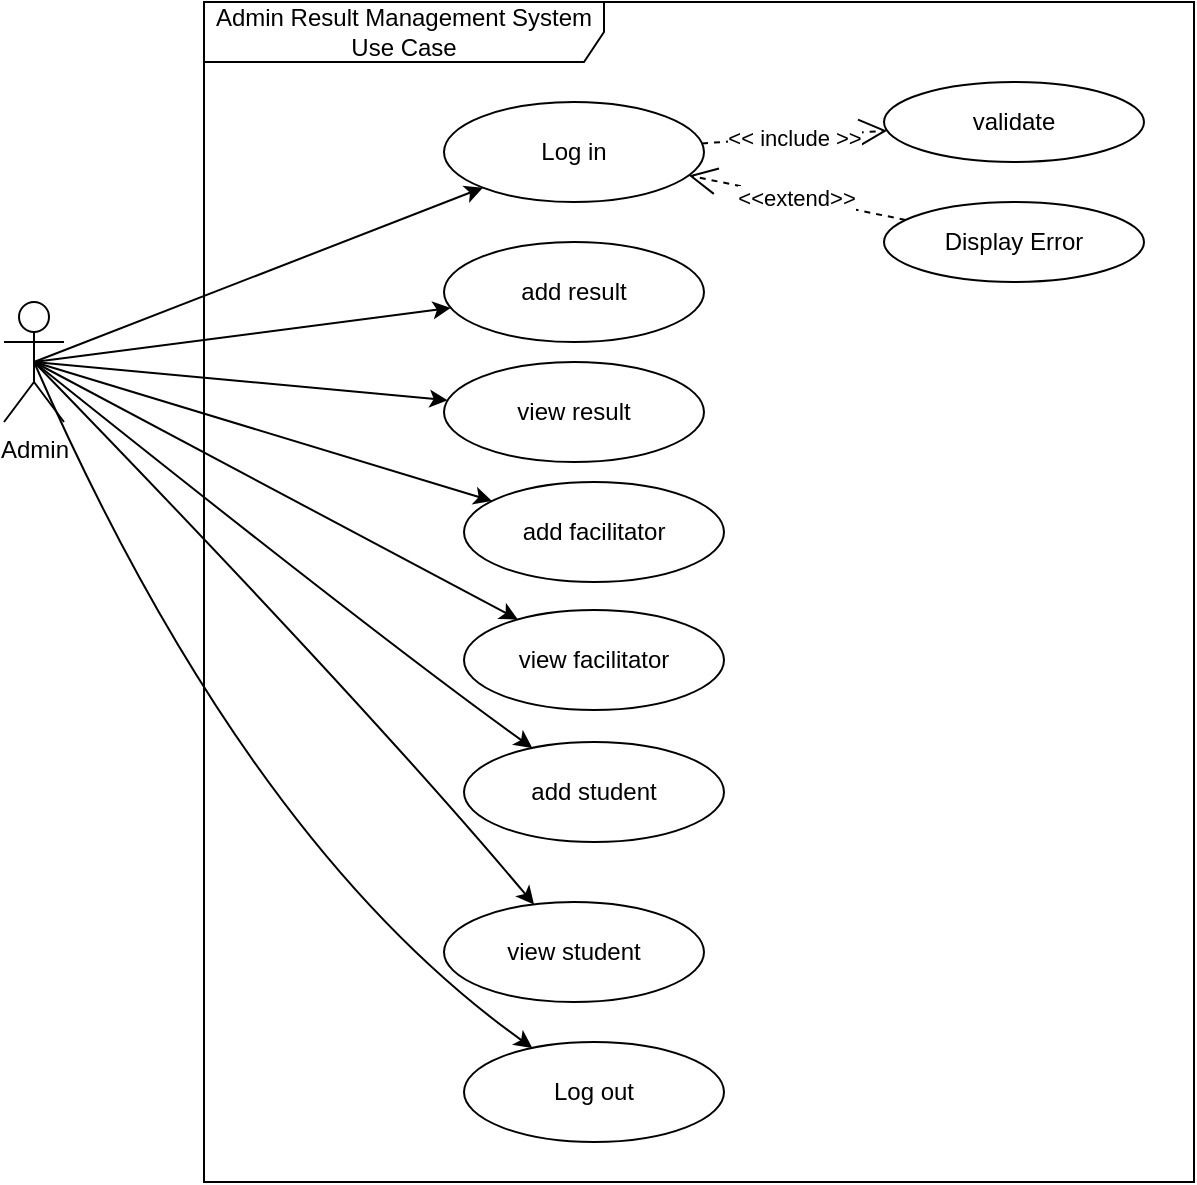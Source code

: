 <mxfile version="20.7.4" type="device"><diagram id="r1NNR4FKWz-O-wQtIegn" name="Page-1"><mxGraphModel dx="880" dy="484" grid="1" gridSize="10" guides="1" tooltips="1" connect="1" arrows="1" fold="1" page="1" pageScale="1" pageWidth="1169" pageHeight="827" math="0" shadow="0"><root><mxCell id="0"/><mxCell id="1" parent="0"/><mxCell id="2_n_xkpBsre0V5kn1wZf-2" value="Admin" style="shape=umlActor;verticalLabelPosition=bottom;verticalAlign=top;html=1;" parent="1" vertex="1"><mxGeometry x="130" y="210" width="30" height="60" as="geometry"/></mxCell><mxCell id="2_n_xkpBsre0V5kn1wZf-3" value="Log in" style="ellipse;whiteSpace=wrap;html=1;" parent="1" vertex="1"><mxGeometry x="350" y="110" width="130" height="50" as="geometry"/></mxCell><mxCell id="2_n_xkpBsre0V5kn1wZf-6" value="add result" style="ellipse;whiteSpace=wrap;html=1;" parent="1" vertex="1"><mxGeometry x="350" y="180" width="130" height="50" as="geometry"/></mxCell><mxCell id="2_n_xkpBsre0V5kn1wZf-7" value="view result" style="ellipse;whiteSpace=wrap;html=1;" parent="1" vertex="1"><mxGeometry x="350" y="240" width="130" height="50" as="geometry"/></mxCell><mxCell id="2_n_xkpBsre0V5kn1wZf-8" value="add facilitator" style="ellipse;whiteSpace=wrap;html=1;" parent="1" vertex="1"><mxGeometry x="360" y="300" width="130" height="50" as="geometry"/></mxCell><mxCell id="2_n_xkpBsre0V5kn1wZf-9" value="view facilitator" style="ellipse;whiteSpace=wrap;html=1;" parent="1" vertex="1"><mxGeometry x="360" y="364" width="130" height="50" as="geometry"/></mxCell><mxCell id="2_n_xkpBsre0V5kn1wZf-10" value="add student" style="ellipse;whiteSpace=wrap;html=1;" parent="1" vertex="1"><mxGeometry x="360" y="430" width="130" height="50" as="geometry"/></mxCell><mxCell id="2_n_xkpBsre0V5kn1wZf-11" value="Log out" style="ellipse;whiteSpace=wrap;html=1;" parent="1" vertex="1"><mxGeometry x="360" y="580" width="130" height="50" as="geometry"/></mxCell><mxCell id="2_n_xkpBsre0V5kn1wZf-20" value="validate" style="ellipse;whiteSpace=wrap;html=1;" parent="1" vertex="1"><mxGeometry x="570" y="100" width="130" height="40" as="geometry"/></mxCell><mxCell id="2_n_xkpBsre0V5kn1wZf-21" style="html=1;exitX=0.5;exitY=0.5;exitPerimeter=0;jettySize=auto;orthogonalLoop=1;curved=1;fontColor=#000000;exitDx=0;exitDy=0;strokeColor=#000000;" parent="1" source="2_n_xkpBsre0V5kn1wZf-2" target="2_n_xkpBsre0V5kn1wZf-3" edge="1"><mxGeometry relative="1" as="geometry"><mxPoint x="160" y="215" as="sourcePoint"/><mxPoint x="245" y="205" as="targetPoint"/><Array as="points"><mxPoint x="300" y="180"/></Array></mxGeometry></mxCell><mxCell id="2_n_xkpBsre0V5kn1wZf-22" style="html=1;exitX=0.5;exitY=0.5;exitPerimeter=0;jettySize=auto;orthogonalLoop=1;curved=1;fontColor=#000000;exitDx=0;exitDy=0;strokeColor=#000000;" parent="1" source="2_n_xkpBsre0V5kn1wZf-2" target="2_n_xkpBsre0V5kn1wZf-6" edge="1"><mxGeometry relative="1" as="geometry"><mxPoint x="205" y="250" as="sourcePoint"/><mxPoint x="384.214" y="164.466" as="targetPoint"/></mxGeometry></mxCell><mxCell id="2_n_xkpBsre0V5kn1wZf-24" style="html=1;exitX=0.5;exitY=0.5;exitPerimeter=0;jettySize=auto;orthogonalLoop=1;curved=1;fontColor=#000000;exitDx=0;exitDy=0;strokeColor=#000000;" parent="1" source="2_n_xkpBsre0V5kn1wZf-2" target="2_n_xkpBsre0V5kn1wZf-7" edge="1"><mxGeometry relative="1" as="geometry"><mxPoint x="215" y="260" as="sourcePoint"/><mxPoint x="374.936" y="234.556" as="targetPoint"/></mxGeometry></mxCell><mxCell id="2_n_xkpBsre0V5kn1wZf-25" style="html=1;exitX=0.5;exitY=0.5;exitPerimeter=0;jettySize=auto;orthogonalLoop=1;curved=1;fontColor=#000000;exitDx=0;exitDy=0;strokeColor=#000000;" parent="1" source="2_n_xkpBsre0V5kn1wZf-2" target="2_n_xkpBsre0V5kn1wZf-8" edge="1"><mxGeometry relative="1" as="geometry"><mxPoint x="225" y="270" as="sourcePoint"/><mxPoint x="384.936" y="244.556" as="targetPoint"/></mxGeometry></mxCell><mxCell id="2_n_xkpBsre0V5kn1wZf-26" style="html=1;exitX=0.5;exitY=0.5;exitPerimeter=0;jettySize=auto;orthogonalLoop=1;curved=1;fontColor=#000000;exitDx=0;exitDy=0;strokeColor=#000000;" parent="1" source="2_n_xkpBsre0V5kn1wZf-2" target="2_n_xkpBsre0V5kn1wZf-9" edge="1"><mxGeometry relative="1" as="geometry"><mxPoint x="235" y="280" as="sourcePoint"/><mxPoint x="394.936" y="254.556" as="targetPoint"/></mxGeometry></mxCell><mxCell id="2_n_xkpBsre0V5kn1wZf-27" style="html=1;exitX=0.5;exitY=0.5;exitPerimeter=0;jettySize=auto;orthogonalLoop=1;curved=1;fontColor=#000000;exitDx=0;exitDy=0;strokeColor=#000000;" parent="1" source="2_n_xkpBsre0V5kn1wZf-2" target="2_n_xkpBsre0V5kn1wZf-10" edge="1"><mxGeometry relative="1" as="geometry"><mxPoint x="245" y="290" as="sourcePoint"/><mxPoint x="404.936" y="264.556" as="targetPoint"/><Array as="points"><mxPoint x="320" y="380"/></Array></mxGeometry></mxCell><mxCell id="2_n_xkpBsre0V5kn1wZf-28" style="html=1;exitX=0.5;exitY=0.5;exitPerimeter=0;jettySize=auto;orthogonalLoop=1;fontColor=#000000;exitDx=0;exitDy=0;strokeColor=#000000;curved=1;" parent="1" source="2_n_xkpBsre0V5kn1wZf-2" target="2_n_xkpBsre0V5kn1wZf-11" edge="1"><mxGeometry relative="1" as="geometry"><mxPoint x="255" y="300" as="sourcePoint"/><mxPoint x="414.936" y="274.556" as="targetPoint"/><Array as="points"><mxPoint x="250" y="480"/></Array></mxGeometry></mxCell><mxCell id="2_n_xkpBsre0V5kn1wZf-31" value="&amp;lt;&amp;lt; include &amp;gt;&amp;gt;" style="endArrow=open;endSize=12;dashed=1;html=1;fontColor=#000000;strokeColor=#000000;" parent="1" source="2_n_xkpBsre0V5kn1wZf-3" target="2_n_xkpBsre0V5kn1wZf-20" edge="1"><mxGeometry width="160" relative="1" as="geometry"><mxPoint x="365" y="115" as="sourcePoint"/><mxPoint x="492.574" y="96.716" as="targetPoint"/></mxGeometry></mxCell><mxCell id="2_n_xkpBsre0V5kn1wZf-32" value="Admin Result Management System Use Case" style="shape=umlFrame;whiteSpace=wrap;html=1;strokeWidth=1;fillColor=none;width=200;height=30;fontColor=#000000;strokeColor=#000000;" parent="1" vertex="1"><mxGeometry x="230" y="60" width="495" height="590" as="geometry"/></mxCell><mxCell id="2_n_xkpBsre0V5kn1wZf-34" value="&amp;lt;&amp;lt;extend&amp;gt;&amp;gt;" style="endArrow=open;endSize=12;dashed=1;html=1;fontColor=#000000;strokeColor=#000000;" parent="1" source="2_n_xkpBsre0V5kn1wZf-35" target="2_n_xkpBsre0V5kn1wZf-3" edge="1"><mxGeometry width="160" relative="1" as="geometry"><mxPoint x="580" y="180" as="sourcePoint"/><mxPoint x="581.539" y="134.327" as="targetPoint"/></mxGeometry></mxCell><mxCell id="2_n_xkpBsre0V5kn1wZf-35" value="Display Error" style="ellipse;whiteSpace=wrap;html=1;" parent="1" vertex="1"><mxGeometry x="570" y="160" width="130" height="40" as="geometry"/></mxCell><mxCell id="q7D_3OAE0dkBb0ArDTRz-1" value="view student" style="ellipse;whiteSpace=wrap;html=1;" vertex="1" parent="1"><mxGeometry x="350" y="510" width="130" height="50" as="geometry"/></mxCell><mxCell id="q7D_3OAE0dkBb0ArDTRz-2" style="html=1;exitX=0.5;exitY=0.5;exitPerimeter=0;jettySize=auto;orthogonalLoop=1;fontColor=#000000;exitDx=0;exitDy=0;strokeColor=#000000;curved=1;" edge="1" parent="1" source="2_n_xkpBsre0V5kn1wZf-2" target="q7D_3OAE0dkBb0ArDTRz-1"><mxGeometry relative="1" as="geometry"><mxPoint x="155" y="250" as="sourcePoint"/><mxPoint x="404.184" y="442.988" as="targetPoint"/><Array as="points"><mxPoint x="310" y="410"/></Array></mxGeometry></mxCell></root></mxGraphModel></diagram></mxfile>